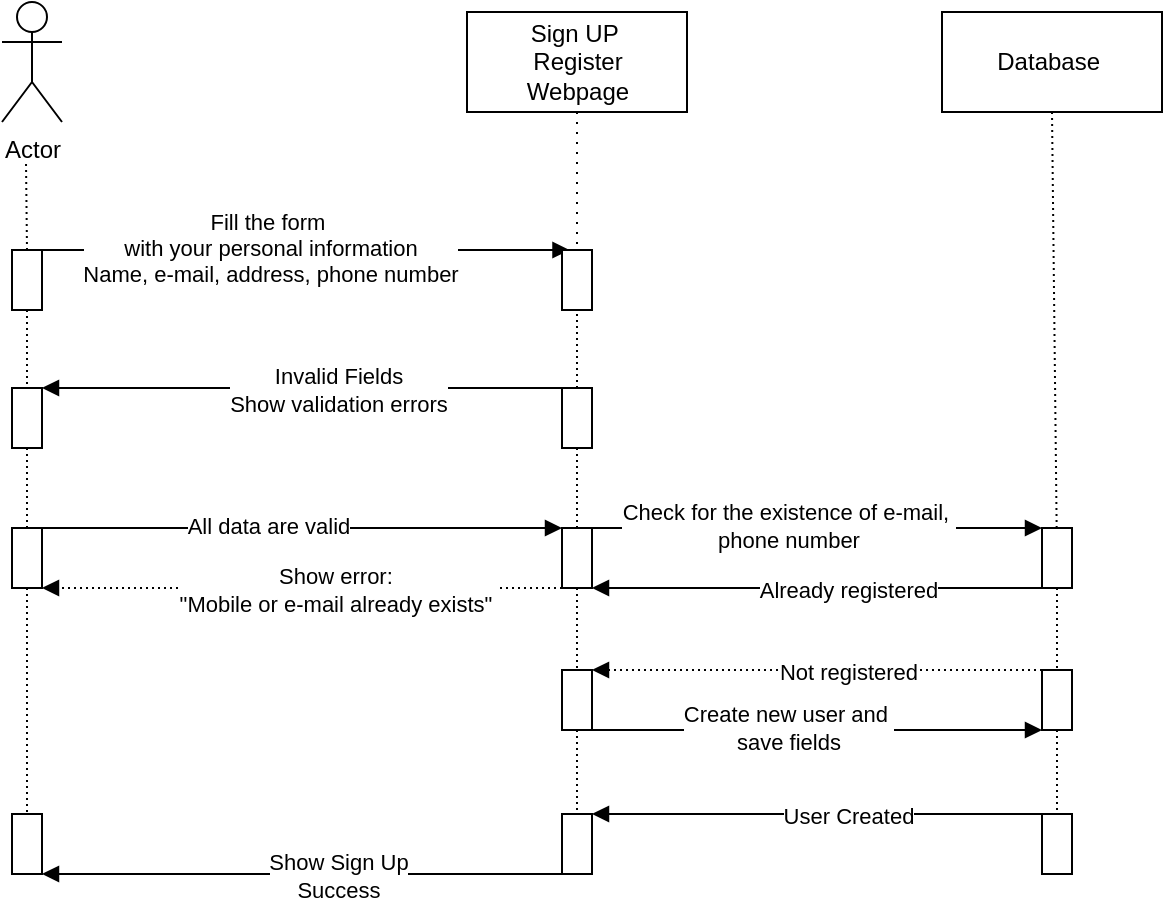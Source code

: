 <mxfile version="28.1.1">
  <diagram name="Página-1" id="Tze2PxAu_fKcx7ZtailU">
    <mxGraphModel dx="873" dy="510" grid="0" gridSize="10" guides="1" tooltips="1" connect="1" arrows="1" fold="1" page="1" pageScale="1" pageWidth="980" pageHeight="1390" math="0" shadow="0">
      <root>
        <mxCell id="0" />
        <mxCell id="1" parent="0" />
        <mxCell id="OK-tZQMdaLTncchBPFv1-1" value="Actor" style="shape=umlActor;verticalLabelPosition=bottom;verticalAlign=top;html=1;outlineConnect=0;" vertex="1" parent="1">
          <mxGeometry x="140" y="50" width="30" height="60" as="geometry" />
        </mxCell>
        <mxCell id="OK-tZQMdaLTncchBPFv1-58" style="edgeStyle=orthogonalEdgeStyle;rounded=0;orthogonalLoop=1;jettySize=auto;html=1;exitX=0.5;exitY=1;exitDx=0;exitDy=0;entryX=0.5;entryY=0;entryDx=0;entryDy=0;endArrow=none;endFill=0;dashed=1;dashPattern=1 2;" edge="1" parent="1" source="OK-tZQMdaLTncchBPFv1-2" target="OK-tZQMdaLTncchBPFv1-10">
          <mxGeometry relative="1" as="geometry" />
        </mxCell>
        <mxCell id="OK-tZQMdaLTncchBPFv1-2" value="" style="html=1;whiteSpace=wrap;" vertex="1" parent="1">
          <mxGeometry x="145" y="174" width="15" height="30" as="geometry" />
        </mxCell>
        <mxCell id="OK-tZQMdaLTncchBPFv1-22" style="rounded=0;orthogonalLoop=1;jettySize=auto;html=1;exitX=0.5;exitY=1;exitDx=0;exitDy=0;entryX=0.5;entryY=0;entryDx=0;entryDy=0;dashed=1;dashPattern=1 4;endArrow=none;endFill=0;" edge="1" parent="1" source="OK-tZQMdaLTncchBPFv1-5" target="OK-tZQMdaLTncchBPFv1-14">
          <mxGeometry relative="1" as="geometry" />
        </mxCell>
        <mxCell id="OK-tZQMdaLTncchBPFv1-5" value="Sign UP&amp;nbsp;&lt;div&gt;Register&lt;/div&gt;&lt;div&gt;Webpage&lt;/div&gt;" style="html=1;whiteSpace=wrap;" vertex="1" parent="1">
          <mxGeometry x="372.5" y="55" width="110" height="50" as="geometry" />
        </mxCell>
        <mxCell id="OK-tZQMdaLTncchBPFv1-6" value="" style="endArrow=block;endFill=1;html=1;align=left;verticalAlign=top;rounded=0;exitX=1;exitY=0;exitDx=0;exitDy=0;entryX=0.25;entryY=0;entryDx=0;entryDy=0;" edge="1" parent="1" source="OK-tZQMdaLTncchBPFv1-2" target="OK-tZQMdaLTncchBPFv1-14">
          <mxGeometry x="-1" relative="1" as="geometry">
            <mxPoint x="470" y="254" as="sourcePoint" />
            <mxPoint x="380" y="174" as="targetPoint" />
          </mxGeometry>
        </mxCell>
        <mxCell id="OK-tZQMdaLTncchBPFv1-13" value="Fill the form&amp;nbsp;&lt;div&gt;with your personal information&lt;/div&gt;&lt;div&gt;Name, e-mail, address, phone number&lt;/div&gt;" style="edgeLabel;html=1;align=center;verticalAlign=middle;resizable=0;points=[];" vertex="1" connectable="0" parent="OK-tZQMdaLTncchBPFv1-6">
          <mxGeometry x="-0.135" y="1" relative="1" as="geometry">
            <mxPoint as="offset" />
          </mxGeometry>
        </mxCell>
        <mxCell id="OK-tZQMdaLTncchBPFv1-60" style="edgeStyle=orthogonalEdgeStyle;rounded=0;orthogonalLoop=1;jettySize=auto;html=1;exitX=0.5;exitY=1;exitDx=0;exitDy=0;entryX=0.5;entryY=0;entryDx=0;entryDy=0;endArrow=none;endFill=0;dashed=1;dashPattern=1 2;" edge="1" parent="1" source="OK-tZQMdaLTncchBPFv1-9" target="OK-tZQMdaLTncchBPFv1-35">
          <mxGeometry relative="1" as="geometry" />
        </mxCell>
        <mxCell id="OK-tZQMdaLTncchBPFv1-9" value="" style="html=1;whiteSpace=wrap;" vertex="1" parent="1">
          <mxGeometry x="145" y="313" width="15" height="30" as="geometry" />
        </mxCell>
        <mxCell id="OK-tZQMdaLTncchBPFv1-59" style="edgeStyle=orthogonalEdgeStyle;rounded=0;orthogonalLoop=1;jettySize=auto;html=1;exitX=0.5;exitY=1;exitDx=0;exitDy=0;entryX=0.5;entryY=0;entryDx=0;entryDy=0;endArrow=none;endFill=0;dashed=1;dashPattern=1 2;" edge="1" parent="1" source="OK-tZQMdaLTncchBPFv1-10" target="OK-tZQMdaLTncchBPFv1-9">
          <mxGeometry relative="1" as="geometry" />
        </mxCell>
        <mxCell id="OK-tZQMdaLTncchBPFv1-10" value="" style="html=1;whiteSpace=wrap;" vertex="1" parent="1">
          <mxGeometry x="145" y="243" width="15" height="30" as="geometry" />
        </mxCell>
        <mxCell id="OK-tZQMdaLTncchBPFv1-14" value="" style="html=1;whiteSpace=wrap;" vertex="1" parent="1">
          <mxGeometry x="420" y="174" width="15" height="30" as="geometry" />
        </mxCell>
        <mxCell id="OK-tZQMdaLTncchBPFv1-52" style="edgeStyle=orthogonalEdgeStyle;rounded=0;orthogonalLoop=1;jettySize=auto;html=1;exitX=0.5;exitY=1;exitDx=0;exitDy=0;entryX=0.5;entryY=0;entryDx=0;entryDy=0;endArrow=none;endFill=0;dashed=1;dashPattern=1 2;" edge="1" parent="1" source="OK-tZQMdaLTncchBPFv1-15" target="OK-tZQMdaLTncchBPFv1-36">
          <mxGeometry relative="1" as="geometry" />
        </mxCell>
        <mxCell id="OK-tZQMdaLTncchBPFv1-15" value="" style="html=1;whiteSpace=wrap;" vertex="1" parent="1">
          <mxGeometry x="420" y="313" width="15" height="30" as="geometry" />
        </mxCell>
        <mxCell id="OK-tZQMdaLTncchBPFv1-51" style="edgeStyle=orthogonalEdgeStyle;rounded=0;orthogonalLoop=1;jettySize=auto;html=1;exitX=0.5;exitY=1;exitDx=0;exitDy=0;entryX=0.5;entryY=0;entryDx=0;entryDy=0;endArrow=none;endFill=0;dashed=1;dashPattern=1 2;" edge="1" parent="1" source="OK-tZQMdaLTncchBPFv1-16" target="OK-tZQMdaLTncchBPFv1-15">
          <mxGeometry relative="1" as="geometry" />
        </mxCell>
        <mxCell id="OK-tZQMdaLTncchBPFv1-57" style="edgeStyle=orthogonalEdgeStyle;rounded=0;orthogonalLoop=1;jettySize=auto;html=1;exitX=0.5;exitY=0;exitDx=0;exitDy=0;entryX=0.5;entryY=1;entryDx=0;entryDy=0;endArrow=none;endFill=0;dashed=1;dashPattern=1 2;" edge="1" parent="1" source="OK-tZQMdaLTncchBPFv1-16" target="OK-tZQMdaLTncchBPFv1-14">
          <mxGeometry relative="1" as="geometry" />
        </mxCell>
        <mxCell id="OK-tZQMdaLTncchBPFv1-16" value="" style="html=1;whiteSpace=wrap;" vertex="1" parent="1">
          <mxGeometry x="420" y="243" width="15" height="30" as="geometry" />
        </mxCell>
        <mxCell id="OK-tZQMdaLTncchBPFv1-54" style="rounded=0;orthogonalLoop=1;jettySize=auto;html=1;exitX=0.5;exitY=1;exitDx=0;exitDy=0;endArrow=none;endFill=0;dashed=1;dashPattern=1 2;" edge="1" parent="1" source="OK-tZQMdaLTncchBPFv1-17" target="OK-tZQMdaLTncchBPFv1-28">
          <mxGeometry relative="1" as="geometry" />
        </mxCell>
        <mxCell id="OK-tZQMdaLTncchBPFv1-17" value="Database&amp;nbsp;" style="html=1;whiteSpace=wrap;" vertex="1" parent="1">
          <mxGeometry x="610" y="55" width="110" height="50" as="geometry" />
        </mxCell>
        <mxCell id="OK-tZQMdaLTncchBPFv1-24" value="" style="endArrow=block;endFill=1;html=1;align=left;verticalAlign=top;rounded=0;exitX=0;exitY=0;exitDx=0;exitDy=0;entryX=1;entryY=0;entryDx=0;entryDy=0;" edge="1" parent="1" source="OK-tZQMdaLTncchBPFv1-16" target="OK-tZQMdaLTncchBPFv1-10">
          <mxGeometry x="-1" relative="1" as="geometry">
            <mxPoint x="160" y="393" as="sourcePoint" />
            <mxPoint x="424" y="393" as="targetPoint" />
          </mxGeometry>
        </mxCell>
        <mxCell id="OK-tZQMdaLTncchBPFv1-25" value="Invalid Fields&lt;br&gt;Show validation errors" style="edgeLabel;html=1;align=center;verticalAlign=middle;resizable=0;points=[];" vertex="1" connectable="0" parent="OK-tZQMdaLTncchBPFv1-24">
          <mxGeometry x="-0.135" y="1" relative="1" as="geometry">
            <mxPoint as="offset" />
          </mxGeometry>
        </mxCell>
        <mxCell id="OK-tZQMdaLTncchBPFv1-26" value="" style="endArrow=block;endFill=1;html=1;align=left;verticalAlign=top;rounded=0;exitX=1;exitY=0;exitDx=0;exitDy=0;entryX=0;entryY=0;entryDx=0;entryDy=0;" edge="1" parent="1" source="OK-tZQMdaLTncchBPFv1-9" target="OK-tZQMdaLTncchBPFv1-15">
          <mxGeometry x="-1" relative="1" as="geometry">
            <mxPoint x="390" y="213" as="sourcePoint" />
            <mxPoint x="654" y="213" as="targetPoint" />
          </mxGeometry>
        </mxCell>
        <mxCell id="OK-tZQMdaLTncchBPFv1-27" value="All data are valid" style="edgeLabel;html=1;align=center;verticalAlign=middle;resizable=0;points=[];" vertex="1" connectable="0" parent="OK-tZQMdaLTncchBPFv1-26">
          <mxGeometry x="-0.135" y="1" relative="1" as="geometry">
            <mxPoint as="offset" />
          </mxGeometry>
        </mxCell>
        <mxCell id="OK-tZQMdaLTncchBPFv1-55" style="edgeStyle=orthogonalEdgeStyle;rounded=0;orthogonalLoop=1;jettySize=auto;html=1;exitX=0.5;exitY=1;exitDx=0;exitDy=0;entryX=0.5;entryY=0;entryDx=0;entryDy=0;endArrow=none;endFill=0;dashed=1;dashPattern=1 2;" edge="1" parent="1" source="OK-tZQMdaLTncchBPFv1-28" target="OK-tZQMdaLTncchBPFv1-37">
          <mxGeometry relative="1" as="geometry" />
        </mxCell>
        <mxCell id="OK-tZQMdaLTncchBPFv1-28" value="" style="html=1;whiteSpace=wrap;" vertex="1" parent="1">
          <mxGeometry x="660" y="313" width="15" height="30" as="geometry" />
        </mxCell>
        <mxCell id="OK-tZQMdaLTncchBPFv1-29" value="" style="endArrow=block;endFill=1;html=1;align=left;verticalAlign=top;rounded=0;exitX=1;exitY=0;exitDx=0;exitDy=0;entryX=0;entryY=0;entryDx=0;entryDy=0;" edge="1" parent="1" source="OK-tZQMdaLTncchBPFv1-15" target="OK-tZQMdaLTncchBPFv1-28">
          <mxGeometry x="-1" relative="1" as="geometry">
            <mxPoint x="340" y="303" as="sourcePoint" />
            <mxPoint x="600" y="303" as="targetPoint" />
          </mxGeometry>
        </mxCell>
        <mxCell id="OK-tZQMdaLTncchBPFv1-30" value="Check for the existence of e-mail,&amp;nbsp;&lt;div&gt;phone number&lt;/div&gt;" style="edgeLabel;html=1;align=center;verticalAlign=middle;resizable=0;points=[];" vertex="1" connectable="0" parent="OK-tZQMdaLTncchBPFv1-29">
          <mxGeometry x="-0.135" y="1" relative="1" as="geometry">
            <mxPoint as="offset" />
          </mxGeometry>
        </mxCell>
        <mxCell id="OK-tZQMdaLTncchBPFv1-31" value="" style="endArrow=block;endFill=1;html=1;align=left;verticalAlign=top;rounded=0;exitX=0;exitY=1;exitDx=0;exitDy=0;entryX=1;entryY=1;entryDx=0;entryDy=0;" edge="1" parent="1" source="OK-tZQMdaLTncchBPFv1-28" target="OK-tZQMdaLTncchBPFv1-15">
          <mxGeometry x="-1" relative="1" as="geometry">
            <mxPoint x="380" y="313" as="sourcePoint" />
            <mxPoint x="640" y="313" as="targetPoint" />
          </mxGeometry>
        </mxCell>
        <mxCell id="OK-tZQMdaLTncchBPFv1-32" value="Already registered" style="edgeLabel;html=1;align=center;verticalAlign=middle;resizable=0;points=[];" vertex="1" connectable="0" parent="OK-tZQMdaLTncchBPFv1-31">
          <mxGeometry x="-0.135" y="1" relative="1" as="geometry">
            <mxPoint as="offset" />
          </mxGeometry>
        </mxCell>
        <mxCell id="OK-tZQMdaLTncchBPFv1-33" value="" style="endArrow=block;endFill=1;html=1;align=left;verticalAlign=top;rounded=0;exitX=0;exitY=1;exitDx=0;exitDy=0;entryX=1;entryY=1;entryDx=0;entryDy=0;dashed=1;dashPattern=1 2;" edge="1" parent="1" source="OK-tZQMdaLTncchBPFv1-15" target="OK-tZQMdaLTncchBPFv1-9">
          <mxGeometry x="-1" relative="1" as="geometry">
            <mxPoint x="705" y="333" as="sourcePoint" />
            <mxPoint x="480" y="333" as="targetPoint" />
          </mxGeometry>
        </mxCell>
        <mxCell id="OK-tZQMdaLTncchBPFv1-34" value="Show error:&amp;nbsp;&lt;div&gt;&quot;Mobile or e-mail already exists&quot;&amp;nbsp;&lt;/div&gt;" style="edgeLabel;html=1;align=center;verticalAlign=middle;resizable=0;points=[];" vertex="1" connectable="0" parent="OK-tZQMdaLTncchBPFv1-33">
          <mxGeometry x="-0.135" y="1" relative="1" as="geometry">
            <mxPoint as="offset" />
          </mxGeometry>
        </mxCell>
        <mxCell id="OK-tZQMdaLTncchBPFv1-35" value="" style="html=1;whiteSpace=wrap;" vertex="1" parent="1">
          <mxGeometry x="145" y="456" width="15" height="30" as="geometry" />
        </mxCell>
        <mxCell id="OK-tZQMdaLTncchBPFv1-53" style="edgeStyle=orthogonalEdgeStyle;rounded=0;orthogonalLoop=1;jettySize=auto;html=1;exitX=0.5;exitY=1;exitDx=0;exitDy=0;entryX=0.5;entryY=0;entryDx=0;entryDy=0;endArrow=none;endFill=0;dashed=1;dashPattern=1 2;" edge="1" parent="1" source="OK-tZQMdaLTncchBPFv1-36" target="OK-tZQMdaLTncchBPFv1-46">
          <mxGeometry relative="1" as="geometry" />
        </mxCell>
        <mxCell id="OK-tZQMdaLTncchBPFv1-36" value="" style="html=1;whiteSpace=wrap;" vertex="1" parent="1">
          <mxGeometry x="420" y="384" width="15" height="30" as="geometry" />
        </mxCell>
        <mxCell id="OK-tZQMdaLTncchBPFv1-56" style="edgeStyle=orthogonalEdgeStyle;rounded=0;orthogonalLoop=1;jettySize=auto;html=1;exitX=0.5;exitY=1;exitDx=0;exitDy=0;entryX=0.5;entryY=0;entryDx=0;entryDy=0;endArrow=none;endFill=0;dashed=1;dashPattern=1 2;" edge="1" parent="1" source="OK-tZQMdaLTncchBPFv1-37" target="OK-tZQMdaLTncchBPFv1-42">
          <mxGeometry relative="1" as="geometry" />
        </mxCell>
        <mxCell id="OK-tZQMdaLTncchBPFv1-37" value="" style="html=1;whiteSpace=wrap;" vertex="1" parent="1">
          <mxGeometry x="660" y="384" width="15" height="30" as="geometry" />
        </mxCell>
        <mxCell id="OK-tZQMdaLTncchBPFv1-38" value="" style="endArrow=block;endFill=1;html=1;align=left;verticalAlign=top;rounded=0;exitX=0;exitY=0;exitDx=0;exitDy=0;entryX=1;entryY=0;entryDx=0;entryDy=0;dashed=1;dashPattern=1 2;" edge="1" parent="1" source="OK-tZQMdaLTncchBPFv1-37" target="OK-tZQMdaLTncchBPFv1-36">
          <mxGeometry x="-1" relative="1" as="geometry">
            <mxPoint x="845" y="364" as="sourcePoint" />
            <mxPoint x="620" y="364" as="targetPoint" />
          </mxGeometry>
        </mxCell>
        <mxCell id="OK-tZQMdaLTncchBPFv1-39" value="Not registered" style="edgeLabel;html=1;align=center;verticalAlign=middle;resizable=0;points=[];" vertex="1" connectable="0" parent="OK-tZQMdaLTncchBPFv1-38">
          <mxGeometry x="-0.135" y="1" relative="1" as="geometry">
            <mxPoint as="offset" />
          </mxGeometry>
        </mxCell>
        <mxCell id="OK-tZQMdaLTncchBPFv1-40" value="" style="endArrow=block;endFill=1;html=1;align=left;verticalAlign=top;rounded=0;exitX=1;exitY=1;exitDx=0;exitDy=0;entryX=0;entryY=1;entryDx=0;entryDy=0;" edge="1" parent="1" source="OK-tZQMdaLTncchBPFv1-36" target="OK-tZQMdaLTncchBPFv1-37">
          <mxGeometry x="-1" relative="1" as="geometry">
            <mxPoint x="733" y="384" as="sourcePoint" />
            <mxPoint x="510" y="384" as="targetPoint" />
          </mxGeometry>
        </mxCell>
        <mxCell id="OK-tZQMdaLTncchBPFv1-41" value="Create new user and&amp;nbsp;&lt;div&gt;save fields&lt;/div&gt;" style="edgeLabel;html=1;align=center;verticalAlign=middle;resizable=0;points=[];" vertex="1" connectable="0" parent="OK-tZQMdaLTncchBPFv1-40">
          <mxGeometry x="-0.135" y="1" relative="1" as="geometry">
            <mxPoint as="offset" />
          </mxGeometry>
        </mxCell>
        <mxCell id="OK-tZQMdaLTncchBPFv1-42" value="" style="html=1;whiteSpace=wrap;" vertex="1" parent="1">
          <mxGeometry x="660" y="456" width="15" height="30" as="geometry" />
        </mxCell>
        <mxCell id="OK-tZQMdaLTncchBPFv1-44" value="" style="endArrow=block;endFill=1;html=1;align=left;verticalAlign=top;rounded=0;exitX=0;exitY=0;exitDx=0;exitDy=0;entryX=1;entryY=0;entryDx=0;entryDy=0;" edge="1" parent="1" source="OK-tZQMdaLTncchBPFv1-42" target="OK-tZQMdaLTncchBPFv1-46">
          <mxGeometry x="-1" relative="1" as="geometry">
            <mxPoint x="645" y="496" as="sourcePoint" />
            <mxPoint x="440" y="466" as="targetPoint" />
          </mxGeometry>
        </mxCell>
        <mxCell id="OK-tZQMdaLTncchBPFv1-45" value="User Created" style="edgeLabel;html=1;align=center;verticalAlign=middle;resizable=0;points=[];" vertex="1" connectable="0" parent="OK-tZQMdaLTncchBPFv1-44">
          <mxGeometry x="-0.135" y="1" relative="1" as="geometry">
            <mxPoint as="offset" />
          </mxGeometry>
        </mxCell>
        <mxCell id="OK-tZQMdaLTncchBPFv1-46" value="" style="html=1;whiteSpace=wrap;" vertex="1" parent="1">
          <mxGeometry x="420" y="456" width="15" height="30" as="geometry" />
        </mxCell>
        <mxCell id="OK-tZQMdaLTncchBPFv1-47" value="" style="endArrow=block;endFill=1;html=1;align=left;verticalAlign=top;rounded=0;exitX=0;exitY=1;exitDx=0;exitDy=0;entryX=1;entryY=1;entryDx=0;entryDy=0;" edge="1" parent="1" source="OK-tZQMdaLTncchBPFv1-46" target="OK-tZQMdaLTncchBPFv1-35">
          <mxGeometry x="-1" relative="1" as="geometry">
            <mxPoint x="845" y="456" as="sourcePoint" />
            <mxPoint x="620" y="456" as="targetPoint" />
          </mxGeometry>
        </mxCell>
        <mxCell id="OK-tZQMdaLTncchBPFv1-48" value="Show Sign Up&lt;div&gt;Success&lt;/div&gt;" style="edgeLabel;html=1;align=center;verticalAlign=middle;resizable=0;points=[];" vertex="1" connectable="0" parent="OK-tZQMdaLTncchBPFv1-47">
          <mxGeometry x="-0.135" y="1" relative="1" as="geometry">
            <mxPoint as="offset" />
          </mxGeometry>
        </mxCell>
        <mxCell id="OK-tZQMdaLTncchBPFv1-61" style="edgeStyle=orthogonalEdgeStyle;rounded=0;orthogonalLoop=1;jettySize=auto;html=1;exitX=0.5;exitY=0;exitDx=0;exitDy=0;endArrow=none;endFill=0;dashed=1;dashPattern=1 2;" edge="1" parent="1" source="OK-tZQMdaLTncchBPFv1-2">
          <mxGeometry relative="1" as="geometry">
            <mxPoint x="152" y="130" as="targetPoint" />
          </mxGeometry>
        </mxCell>
      </root>
    </mxGraphModel>
  </diagram>
</mxfile>
